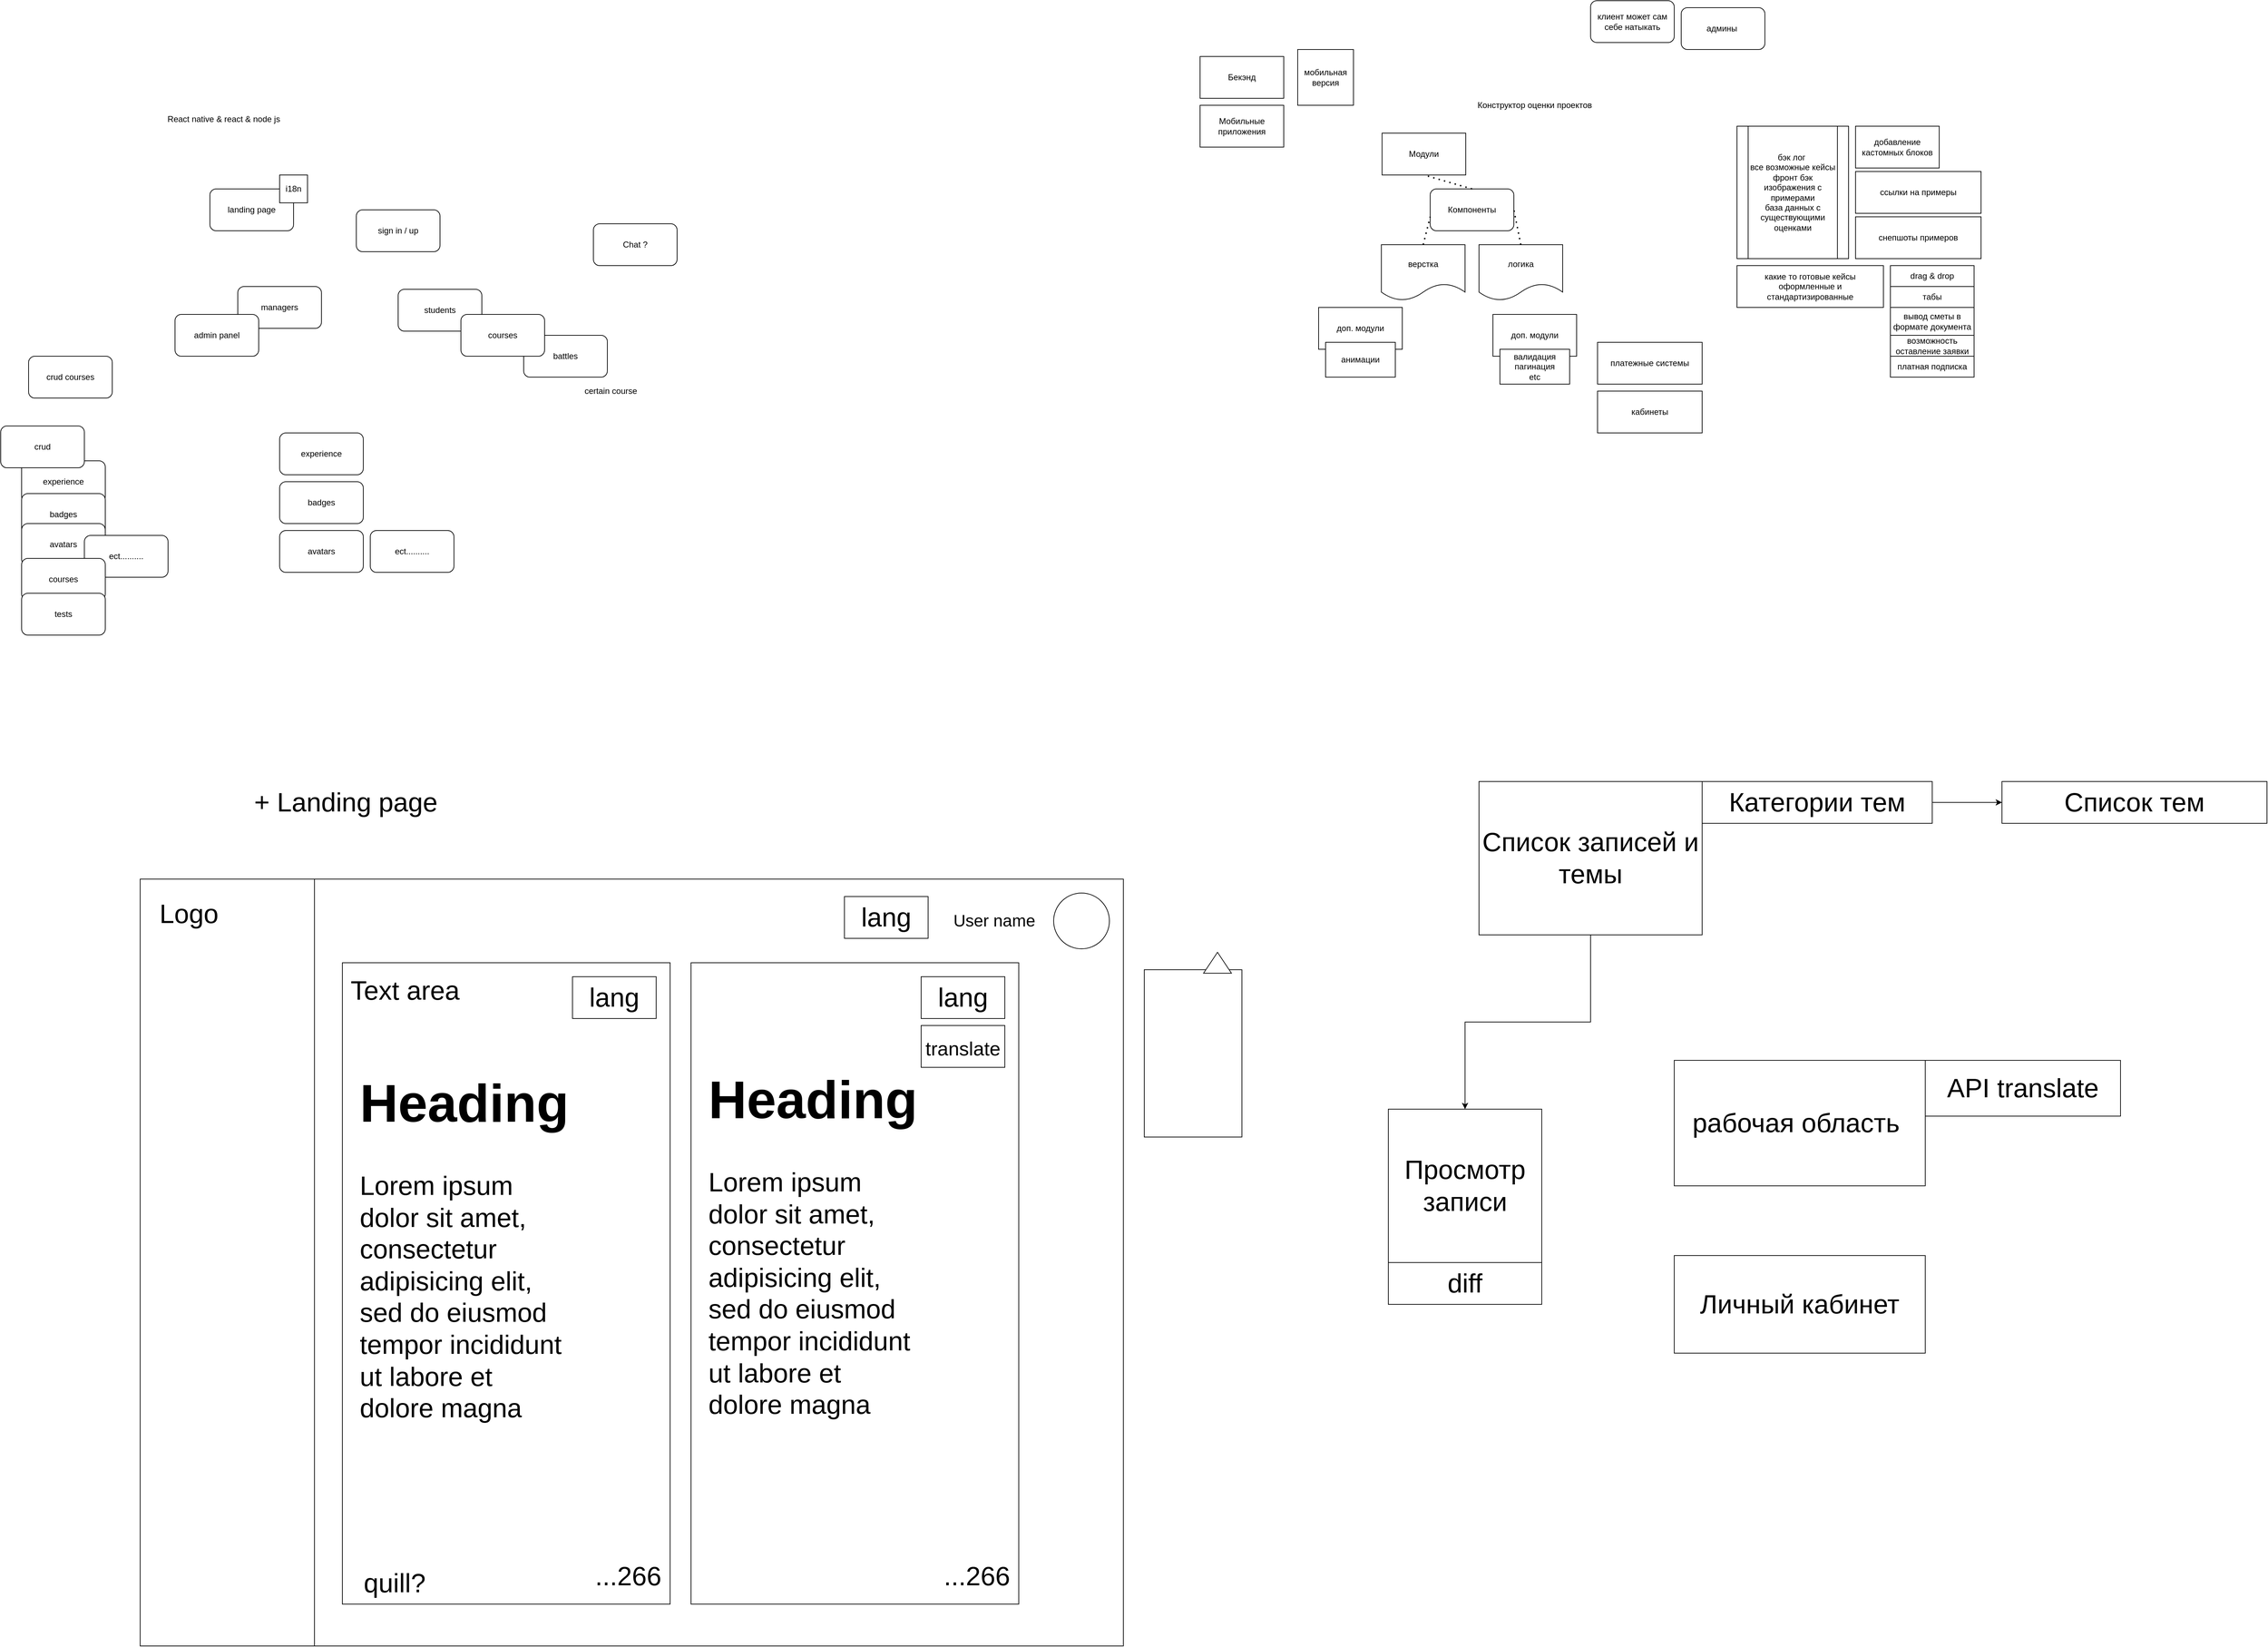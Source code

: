 <mxfile version="13.8.6" type="github">
  <diagram id="6a731a19-8d31-9384-78a2-239565b7b9f0" name="Page-1">
    <mxGraphModel dx="4074" dy="2203" grid="1" gridSize="10" guides="1" tooltips="1" connect="1" arrows="1" fold="1" page="1" pageScale="1" pageWidth="4681" pageHeight="3300" background="#ffffff" math="0" shadow="0">
      <root>
        <mxCell id="0" />
        <mxCell id="1" parent="0" />
        <mxCell id="jf6MFyAoFtC1wtGRMvgH-1779" value="sign in / up&lt;br&gt;" style="rounded=1;whiteSpace=wrap;html=1;" parent="1" vertex="1">
          <mxGeometry x="870" y="350" width="120" height="60" as="geometry" />
        </mxCell>
        <mxCell id="jf6MFyAoFtC1wtGRMvgH-1780" value="managers" style="rounded=1;whiteSpace=wrap;html=1;" parent="1" vertex="1">
          <mxGeometry x="700" y="460" width="120" height="60" as="geometry" />
        </mxCell>
        <mxCell id="jf6MFyAoFtC1wtGRMvgH-1781" value="students" style="rounded=1;whiteSpace=wrap;html=1;" parent="1" vertex="1">
          <mxGeometry x="930" y="464" width="120" height="60" as="geometry" />
        </mxCell>
        <mxCell id="jf6MFyAoFtC1wtGRMvgH-1782" value="admin panel&lt;br&gt;" style="rounded=1;whiteSpace=wrap;html=1;" parent="1" vertex="1">
          <mxGeometry x="610" y="500" width="120" height="60" as="geometry" />
        </mxCell>
        <mxCell id="jf6MFyAoFtC1wtGRMvgH-1783" value="battles" style="rounded=1;whiteSpace=wrap;html=1;" parent="1" vertex="1">
          <mxGeometry x="1110" y="530" width="120" height="60" as="geometry" />
        </mxCell>
        <mxCell id="jf6MFyAoFtC1wtGRMvgH-1784" value="courses" style="rounded=1;whiteSpace=wrap;html=1;" parent="1" vertex="1">
          <mxGeometry x="1020" y="500" width="120" height="60" as="geometry" />
        </mxCell>
        <mxCell id="jf6MFyAoFtC1wtGRMvgH-1785" value="certain course" style="text;html=1;strokeColor=none;fillColor=none;align=center;verticalAlign=middle;whiteSpace=wrap;rounded=0;" parent="1" vertex="1">
          <mxGeometry x="1180" y="600" width="110" height="20" as="geometry" />
        </mxCell>
        <mxCell id="jf6MFyAoFtC1wtGRMvgH-1786" value="experience" style="rounded=1;whiteSpace=wrap;html=1;" parent="1" vertex="1">
          <mxGeometry x="760" y="670" width="120" height="60" as="geometry" />
        </mxCell>
        <mxCell id="jf6MFyAoFtC1wtGRMvgH-1787" value="badges" style="rounded=1;whiteSpace=wrap;html=1;" parent="1" vertex="1">
          <mxGeometry x="760" y="740" width="120" height="60" as="geometry" />
        </mxCell>
        <mxCell id="jf6MFyAoFtC1wtGRMvgH-1788" value="avatars&lt;br&gt;" style="rounded=1;whiteSpace=wrap;html=1;" parent="1" vertex="1">
          <mxGeometry x="760" y="810" width="120" height="60" as="geometry" />
        </mxCell>
        <mxCell id="jf6MFyAoFtC1wtGRMvgH-1789" value="ect.........." style="rounded=1;whiteSpace=wrap;html=1;" parent="1" vertex="1">
          <mxGeometry x="890" y="810" width="120" height="60" as="geometry" />
        </mxCell>
        <mxCell id="jf6MFyAoFtC1wtGRMvgH-1790" value="landing page" style="rounded=1;whiteSpace=wrap;html=1;" parent="1" vertex="1">
          <mxGeometry x="660" y="320" width="120" height="60" as="geometry" />
        </mxCell>
        <mxCell id="jf6MFyAoFtC1wtGRMvgH-1791" value="i18n&lt;br&gt;" style="whiteSpace=wrap;html=1;aspect=fixed;" parent="1" vertex="1">
          <mxGeometry x="760" y="300" width="40" height="40" as="geometry" />
        </mxCell>
        <mxCell id="jf6MFyAoFtC1wtGRMvgH-1792" value="crud courses" style="rounded=1;whiteSpace=wrap;html=1;" parent="1" vertex="1">
          <mxGeometry x="400" y="560" width="120" height="60" as="geometry" />
        </mxCell>
        <mxCell id="jf6MFyAoFtC1wtGRMvgH-1794" value="experience" style="rounded=1;whiteSpace=wrap;html=1;" parent="1" vertex="1">
          <mxGeometry x="390" y="710" width="120" height="60" as="geometry" />
        </mxCell>
        <mxCell id="jf6MFyAoFtC1wtGRMvgH-1795" value="badges" style="rounded=1;whiteSpace=wrap;html=1;" parent="1" vertex="1">
          <mxGeometry x="390" y="757" width="120" height="60" as="geometry" />
        </mxCell>
        <mxCell id="jf6MFyAoFtC1wtGRMvgH-1796" value="avatars&lt;br&gt;" style="rounded=1;whiteSpace=wrap;html=1;" parent="1" vertex="1">
          <mxGeometry x="390" y="800" width="120" height="60" as="geometry" />
        </mxCell>
        <mxCell id="jf6MFyAoFtC1wtGRMvgH-1797" value="ect.........." style="rounded=1;whiteSpace=wrap;html=1;" parent="1" vertex="1">
          <mxGeometry x="480" y="817" width="120" height="60" as="geometry" />
        </mxCell>
        <mxCell id="jf6MFyAoFtC1wtGRMvgH-1793" value="crud" style="rounded=1;whiteSpace=wrap;html=1;" parent="1" vertex="1">
          <mxGeometry x="360" y="660" width="120" height="60" as="geometry" />
        </mxCell>
        <mxCell id="jf6MFyAoFtC1wtGRMvgH-1798" value="courses" style="rounded=1;whiteSpace=wrap;html=1;" parent="1" vertex="1">
          <mxGeometry x="390" y="850" width="120" height="60" as="geometry" />
        </mxCell>
        <mxCell id="jf6MFyAoFtC1wtGRMvgH-1799" value="tests" style="rounded=1;whiteSpace=wrap;html=1;" parent="1" vertex="1">
          <mxGeometry x="390" y="900" width="120" height="60" as="geometry" />
        </mxCell>
        <mxCell id="jf6MFyAoFtC1wtGRMvgH-1801" value="Chat ?" style="rounded=1;whiteSpace=wrap;html=1;" parent="1" vertex="1">
          <mxGeometry x="1210" y="370" width="120" height="60" as="geometry" />
        </mxCell>
        <mxCell id="jf6MFyAoFtC1wtGRMvgH-1802" value="React native &amp;amp; react &amp;amp; node js" style="text;html=1;strokeColor=none;fillColor=none;align=center;verticalAlign=middle;whiteSpace=wrap;rounded=0;" parent="1" vertex="1">
          <mxGeometry x="420" y="210" width="520" height="20" as="geometry" />
        </mxCell>
        <mxCell id="WpYxfZVgPixOf4zrMnOf-1" value="Конструктор оценки проектов" style="text;html=1;strokeColor=none;fillColor=none;align=center;verticalAlign=middle;whiteSpace=wrap;rounded=0;" parent="1" vertex="1">
          <mxGeometry x="2440" y="190" width="240" height="20" as="geometry" />
        </mxCell>
        <mxCell id="WpYxfZVgPixOf4zrMnOf-2" value="Модули&lt;br&gt;" style="rounded=0;whiteSpace=wrap;html=1;" parent="1" vertex="1">
          <mxGeometry x="2341" y="240" width="120" height="60" as="geometry" />
        </mxCell>
        <mxCell id="WpYxfZVgPixOf4zrMnOf-3" value="Компоненты" style="rounded=1;whiteSpace=wrap;html=1;" parent="1" vertex="1">
          <mxGeometry x="2410" y="320" width="120" height="60" as="geometry" />
        </mxCell>
        <mxCell id="WpYxfZVgPixOf4zrMnOf-5" value="верстка" style="shape=document;whiteSpace=wrap;html=1;boundedLbl=1;" parent="1" vertex="1">
          <mxGeometry x="2340" y="400" width="120" height="80" as="geometry" />
        </mxCell>
        <mxCell id="WpYxfZVgPixOf4zrMnOf-6" value="логика" style="shape=document;whiteSpace=wrap;html=1;boundedLbl=1;" parent="1" vertex="1">
          <mxGeometry x="2480" y="400" width="120" height="80" as="geometry" />
        </mxCell>
        <mxCell id="WpYxfZVgPixOf4zrMnOf-7" value="доп. модули" style="rounded=0;whiteSpace=wrap;html=1;" parent="1" vertex="1">
          <mxGeometry x="2500" y="500" width="120" height="60" as="geometry" />
        </mxCell>
        <mxCell id="WpYxfZVgPixOf4zrMnOf-8" value="валидация&lt;br&gt;пагинация&lt;br&gt;etc" style="rounded=0;whiteSpace=wrap;html=1;" parent="1" vertex="1">
          <mxGeometry x="2510" y="550" width="100" height="50" as="geometry" />
        </mxCell>
        <mxCell id="WpYxfZVgPixOf4zrMnOf-10" value="" style="endArrow=none;dashed=1;html=1;dashPattern=1 3;strokeWidth=2;entryX=0.5;entryY=1;entryDx=0;entryDy=0;exitX=0.5;exitY=0;exitDx=0;exitDy=0;" parent="1" source="WpYxfZVgPixOf4zrMnOf-3" target="WpYxfZVgPixOf4zrMnOf-2" edge="1">
          <mxGeometry width="50" height="50" relative="1" as="geometry">
            <mxPoint x="2500" y="500" as="sourcePoint" />
            <mxPoint x="2550" y="450" as="targetPoint" />
          </mxGeometry>
        </mxCell>
        <mxCell id="WpYxfZVgPixOf4zrMnOf-11" value="" style="endArrow=none;dashed=1;html=1;dashPattern=1 3;strokeWidth=2;exitX=0.5;exitY=0;exitDx=0;exitDy=0;" parent="1" source="WpYxfZVgPixOf4zrMnOf-5" edge="1">
          <mxGeometry width="50" height="50" relative="1" as="geometry">
            <mxPoint x="2360" y="410" as="sourcePoint" />
            <mxPoint x="2410" y="360" as="targetPoint" />
          </mxGeometry>
        </mxCell>
        <mxCell id="WpYxfZVgPixOf4zrMnOf-12" value="" style="endArrow=none;dashed=1;html=1;dashPattern=1 3;strokeWidth=2;entryX=1;entryY=0.5;entryDx=0;entryDy=0;exitX=0.5;exitY=0;exitDx=0;exitDy=0;" parent="1" source="WpYxfZVgPixOf4zrMnOf-6" target="WpYxfZVgPixOf4zrMnOf-3" edge="1">
          <mxGeometry width="50" height="50" relative="1" as="geometry">
            <mxPoint x="2530" y="400" as="sourcePoint" />
            <mxPoint x="2580" y="350" as="targetPoint" />
          </mxGeometry>
        </mxCell>
        <mxCell id="WpYxfZVgPixOf4zrMnOf-13" value="доп. модули" style="rounded=0;whiteSpace=wrap;html=1;" parent="1" vertex="1">
          <mxGeometry x="2250" y="490" width="120" height="60" as="geometry" />
        </mxCell>
        <mxCell id="WpYxfZVgPixOf4zrMnOf-14" value="анимации" style="rounded=0;whiteSpace=wrap;html=1;" parent="1" vertex="1">
          <mxGeometry x="2260" y="540" width="100" height="50" as="geometry" />
        </mxCell>
        <mxCell id="WpYxfZVgPixOf4zrMnOf-15" value="мобильная версия" style="whiteSpace=wrap;html=1;aspect=fixed;" parent="1" vertex="1">
          <mxGeometry x="2220" y="120" width="80" height="80" as="geometry" />
        </mxCell>
        <mxCell id="WpYxfZVgPixOf4zrMnOf-16" value="платежные системы" style="rounded=0;whiteSpace=wrap;html=1;" parent="1" vertex="1">
          <mxGeometry x="2650" y="540" width="150" height="60" as="geometry" />
        </mxCell>
        <mxCell id="WpYxfZVgPixOf4zrMnOf-17" value="кабинеты" style="rounded=0;whiteSpace=wrap;html=1;" parent="1" vertex="1">
          <mxGeometry x="2650" y="610" width="150" height="60" as="geometry" />
        </mxCell>
        <mxCell id="WpYxfZVgPixOf4zrMnOf-18" value="бэк лог&amp;nbsp;&lt;br&gt;все возможные кейсы&lt;br&gt;фронт бэк&lt;br&gt;изображения с примерами&lt;br&gt;база данных с существующими оценками" style="shape=process;whiteSpace=wrap;html=1;backgroundOutline=1;" parent="1" vertex="1">
          <mxGeometry x="2850" y="230" width="160" height="190" as="geometry" />
        </mxCell>
        <mxCell id="WpYxfZVgPixOf4zrMnOf-19" value="добавление кастомных блоков" style="rounded=0;whiteSpace=wrap;html=1;" parent="1" vertex="1">
          <mxGeometry x="3020" y="230" width="120" height="60" as="geometry" />
        </mxCell>
        <mxCell id="WpYxfZVgPixOf4zrMnOf-20" value="ссылки на примеры" style="rounded=0;whiteSpace=wrap;html=1;" parent="1" vertex="1">
          <mxGeometry x="3020" y="295" width="180" height="60" as="geometry" />
        </mxCell>
        <mxCell id="WpYxfZVgPixOf4zrMnOf-21" value="снепшоты примеров" style="rounded=0;whiteSpace=wrap;html=1;" parent="1" vertex="1">
          <mxGeometry x="3020" y="360" width="180" height="60" as="geometry" />
        </mxCell>
        <mxCell id="WpYxfZVgPixOf4zrMnOf-22" value="какие то готовые кейсы оформленные и стандартизированные" style="rounded=0;whiteSpace=wrap;html=1;" parent="1" vertex="1">
          <mxGeometry x="2850" y="430" width="210" height="60" as="geometry" />
        </mxCell>
        <mxCell id="WpYxfZVgPixOf4zrMnOf-23" value="клиент может сам себе натыкать" style="rounded=1;whiteSpace=wrap;html=1;" parent="1" vertex="1">
          <mxGeometry x="2640" y="50" width="120" height="60" as="geometry" />
        </mxCell>
        <mxCell id="WpYxfZVgPixOf4zrMnOf-24" value="админы&amp;nbsp;" style="rounded=1;whiteSpace=wrap;html=1;" parent="1" vertex="1">
          <mxGeometry x="2770" y="60" width="120" height="60" as="geometry" />
        </mxCell>
        <mxCell id="WpYxfZVgPixOf4zrMnOf-25" value="drag &amp;amp; drop" style="rounded=0;whiteSpace=wrap;html=1;" parent="1" vertex="1">
          <mxGeometry x="3070" y="430" width="120" height="30" as="geometry" />
        </mxCell>
        <mxCell id="WpYxfZVgPixOf4zrMnOf-26" value="табы" style="rounded=0;whiteSpace=wrap;html=1;" parent="1" vertex="1">
          <mxGeometry x="3070" y="460" width="120" height="30" as="geometry" />
        </mxCell>
        <mxCell id="WpYxfZVgPixOf4zrMnOf-29" value="вывод сметы в формате документа&lt;br&gt;" style="rounded=0;whiteSpace=wrap;html=1;" parent="1" vertex="1">
          <mxGeometry x="3070" y="490" width="120" height="40" as="geometry" />
        </mxCell>
        <mxCell id="WpYxfZVgPixOf4zrMnOf-30" value="возможность оставление заявки" style="rounded=0;whiteSpace=wrap;html=1;" parent="1" vertex="1">
          <mxGeometry x="3070" y="530" width="120" height="30" as="geometry" />
        </mxCell>
        <mxCell id="WpYxfZVgPixOf4zrMnOf-31" value="платная подписка" style="rounded=0;whiteSpace=wrap;html=1;" parent="1" vertex="1">
          <mxGeometry x="3070" y="560" width="120" height="30" as="geometry" />
        </mxCell>
        <mxCell id="WpYxfZVgPixOf4zrMnOf-32" value="Бекэнд" style="rounded=0;whiteSpace=wrap;html=1;" parent="1" vertex="1">
          <mxGeometry x="2080" y="130" width="120" height="60" as="geometry" />
        </mxCell>
        <mxCell id="WpYxfZVgPixOf4zrMnOf-33" value="Мобильные приложения" style="rounded=0;whiteSpace=wrap;html=1;" parent="1" vertex="1">
          <mxGeometry x="2080" y="200" width="120" height="60" as="geometry" />
        </mxCell>
        <mxCell id="rzb7qr46lppCU6PiXd_A-2" value="" style="rounded=0;whiteSpace=wrap;html=1;" vertex="1" parent="1">
          <mxGeometry x="560" y="1310" width="1410" height="1100" as="geometry" />
        </mxCell>
        <mxCell id="rzb7qr46lppCU6PiXd_A-3" value="" style="rounded=0;whiteSpace=wrap;html=1;" vertex="1" parent="1">
          <mxGeometry x="560" y="1310" width="250" height="1100" as="geometry" />
        </mxCell>
        <mxCell id="rzb7qr46lppCU6PiXd_A-5" value="" style="ellipse;whiteSpace=wrap;html=1;aspect=fixed;" vertex="1" parent="1">
          <mxGeometry x="1870" y="1330" width="80" height="80" as="geometry" />
        </mxCell>
        <mxCell id="rzb7qr46lppCU6PiXd_A-6" value="&lt;font style=&quot;font-size: 24px&quot;&gt;User name&lt;/font&gt;" style="text;html=1;strokeColor=none;fillColor=none;align=center;verticalAlign=middle;whiteSpace=wrap;rounded=0;" vertex="1" parent="1">
          <mxGeometry x="1710" y="1345" width="150" height="50" as="geometry" />
        </mxCell>
        <mxCell id="rzb7qr46lppCU6PiXd_A-7" value="" style="rounded=0;whiteSpace=wrap;html=1;" vertex="1" parent="1">
          <mxGeometry x="2000" y="1440" width="140" height="240" as="geometry" />
        </mxCell>
        <mxCell id="rzb7qr46lppCU6PiXd_A-8" value="" style="triangle;whiteSpace=wrap;html=1;rotation=-90;" vertex="1" parent="1">
          <mxGeometry x="2090" y="1410" width="30" height="40" as="geometry" />
        </mxCell>
        <mxCell id="rzb7qr46lppCU6PiXd_A-9" value="" style="rounded=0;whiteSpace=wrap;html=1;" vertex="1" parent="1">
          <mxGeometry x="850" y="1430" width="470" height="920" as="geometry" />
        </mxCell>
        <mxCell id="rzb7qr46lppCU6PiXd_A-10" value="Text area" style="text;html=1;strokeColor=none;fillColor=none;align=center;verticalAlign=middle;whiteSpace=wrap;rounded=0;fontSize=38;" vertex="1" parent="1">
          <mxGeometry x="820" y="1395" width="240" height="150" as="geometry" />
        </mxCell>
        <mxCell id="rzb7qr46lppCU6PiXd_A-11" value="quill?" style="text;html=1;strokeColor=none;fillColor=none;align=center;verticalAlign=middle;whiteSpace=wrap;rounded=0;fontSize=38;" vertex="1" parent="1">
          <mxGeometry x="800" y="2260" width="250" height="120" as="geometry" />
        </mxCell>
        <mxCell id="rzb7qr46lppCU6PiXd_A-12" value="Logo" style="text;html=1;strokeColor=none;fillColor=none;align=center;verticalAlign=middle;whiteSpace=wrap;rounded=0;fontSize=38;" vertex="1" parent="1">
          <mxGeometry x="560" y="1310" width="140" height="100" as="geometry" />
        </mxCell>
        <mxCell id="rzb7qr46lppCU6PiXd_A-13" value="...266" style="text;html=1;strokeColor=none;fillColor=none;align=center;verticalAlign=middle;whiteSpace=wrap;rounded=0;fontSize=38;" vertex="1" parent="1">
          <mxGeometry x="1240" y="2300" width="40" height="20" as="geometry" />
        </mxCell>
        <mxCell id="rzb7qr46lppCU6PiXd_A-14" value="+ Landing page" style="text;html=1;strokeColor=none;fillColor=none;align=center;verticalAlign=middle;whiteSpace=wrap;rounded=0;fontSize=38;" vertex="1" parent="1">
          <mxGeometry x="650" y="1190" width="410" height="20" as="geometry" />
        </mxCell>
        <mxCell id="rzb7qr46lppCU6PiXd_A-15" value="рабочая область&amp;nbsp;" style="rounded=0;whiteSpace=wrap;html=1;fontSize=38;" vertex="1" parent="1">
          <mxGeometry x="2760" y="1570" width="360" height="180" as="geometry" />
        </mxCell>
        <mxCell id="rzb7qr46lppCU6PiXd_A-21" value="" style="edgeStyle=orthogonalEdgeStyle;rounded=0;orthogonalLoop=1;jettySize=auto;html=1;fontSize=38;entryX=0.5;entryY=0;entryDx=0;entryDy=0;" edge="1" parent="1" source="rzb7qr46lppCU6PiXd_A-17" target="rzb7qr46lppCU6PiXd_A-18">
          <mxGeometry relative="1" as="geometry">
            <mxPoint x="2640.0" y="1470" as="targetPoint" />
          </mxGeometry>
        </mxCell>
        <mxCell id="rzb7qr46lppCU6PiXd_A-17" value="Список записей и темы" style="rounded=0;whiteSpace=wrap;html=1;fontSize=38;" vertex="1" parent="1">
          <mxGeometry x="2480" y="1170" width="320" height="220" as="geometry" />
        </mxCell>
        <mxCell id="rzb7qr46lppCU6PiXd_A-18" value="Просмотр записи" style="whiteSpace=wrap;html=1;aspect=fixed;fontSize=38;" vertex="1" parent="1">
          <mxGeometry x="2350" y="1640" width="220" height="220" as="geometry" />
        </mxCell>
        <mxCell id="rzb7qr46lppCU6PiXd_A-19" value="diff" style="rounded=0;whiteSpace=wrap;html=1;fontSize=38;" vertex="1" parent="1">
          <mxGeometry x="2350" y="1860" width="220" height="60" as="geometry" />
        </mxCell>
        <mxCell id="rzb7qr46lppCU6PiXd_A-22" value="lang" style="rounded=0;whiteSpace=wrap;html=1;fontSize=38;" vertex="1" parent="1">
          <mxGeometry x="1570" y="1335" width="120" height="60" as="geometry" />
        </mxCell>
        <mxCell id="rzb7qr46lppCU6PiXd_A-23" value="lang" style="rounded=0;whiteSpace=wrap;html=1;fontSize=38;" vertex="1" parent="1">
          <mxGeometry x="1180" y="1450" width="120" height="60" as="geometry" />
        </mxCell>
        <mxCell id="rzb7qr46lppCU6PiXd_A-24" value="" style="rounded=0;whiteSpace=wrap;html=1;" vertex="1" parent="1">
          <mxGeometry x="1350" y="1430" width="470" height="920" as="geometry" />
        </mxCell>
        <mxCell id="rzb7qr46lppCU6PiXd_A-25" value="...266" style="text;html=1;strokeColor=none;fillColor=none;align=center;verticalAlign=middle;whiteSpace=wrap;rounded=0;fontSize=38;" vertex="1" parent="1">
          <mxGeometry x="1740" y="2300" width="40" height="20" as="geometry" />
        </mxCell>
        <mxCell id="rzb7qr46lppCU6PiXd_A-26" value="lang" style="rounded=0;whiteSpace=wrap;html=1;fontSize=38;" vertex="1" parent="1">
          <mxGeometry x="1680" y="1450" width="120" height="60" as="geometry" />
        </mxCell>
        <mxCell id="rzb7qr46lppCU6PiXd_A-27" value="&lt;h1&gt;Heading&lt;/h1&gt;&lt;p&gt;Lorem ipsum dolor sit amet, consectetur adipisicing elit, sed do eiusmod tempor incididunt ut labore et dolore magna aliqua.&lt;/p&gt;" style="text;html=1;strokeColor=none;fillColor=none;spacing=5;spacingTop=-20;whiteSpace=wrap;overflow=hidden;rounded=0;fontSize=38;" vertex="1" parent="1">
          <mxGeometry x="1370" y="1540" width="310" height="550" as="geometry" />
        </mxCell>
        <mxCell id="rzb7qr46lppCU6PiXd_A-28" value="&lt;h1&gt;Heading&lt;/h1&gt;&lt;p&gt;Lorem ipsum dolor sit amet, consectetur adipisicing elit, sed do eiusmod tempor incididunt ut labore et dolore magna aliqua.&lt;/p&gt;" style="text;html=1;strokeColor=none;fillColor=none;spacing=5;spacingTop=-20;whiteSpace=wrap;overflow=hidden;rounded=0;fontSize=38;" vertex="1" parent="1">
          <mxGeometry x="870" y="1545" width="310" height="550" as="geometry" />
        </mxCell>
        <mxCell id="rzb7qr46lppCU6PiXd_A-29" value="&lt;font style=&quot;font-size: 28px&quot;&gt;translate&lt;/font&gt;" style="rounded=0;whiteSpace=wrap;html=1;fontSize=38;" vertex="1" parent="1">
          <mxGeometry x="1680" y="1520" width="120" height="60" as="geometry" />
        </mxCell>
        <mxCell id="rzb7qr46lppCU6PiXd_A-30" value="API translate" style="rounded=0;whiteSpace=wrap;html=1;fontSize=38;" vertex="1" parent="1">
          <mxGeometry x="3120" y="1570" width="280" height="80" as="geometry" />
        </mxCell>
        <mxCell id="rzb7qr46lppCU6PiXd_A-32" value="Список тем" style="rounded=0;whiteSpace=wrap;html=1;fontSize=38;" vertex="1" parent="1">
          <mxGeometry x="3230" y="1170" width="380" height="60" as="geometry" />
        </mxCell>
        <mxCell id="rzb7qr46lppCU6PiXd_A-33" value="Категории тем" style="rounded=0;whiteSpace=wrap;html=1;fontSize=38;" vertex="1" parent="1">
          <mxGeometry x="2800" y="1170" width="330" height="60" as="geometry" />
        </mxCell>
        <mxCell id="rzb7qr46lppCU6PiXd_A-34" value="" style="endArrow=classic;html=1;fontSize=38;entryX=0;entryY=0.5;entryDx=0;entryDy=0;" edge="1" parent="1" source="rzb7qr46lppCU6PiXd_A-33" target="rzb7qr46lppCU6PiXd_A-32">
          <mxGeometry width="50" height="50" relative="1" as="geometry">
            <mxPoint x="3130" y="1250" as="sourcePoint" />
            <mxPoint x="3200.711" y="1200" as="targetPoint" />
          </mxGeometry>
        </mxCell>
        <mxCell id="rzb7qr46lppCU6PiXd_A-35" value="Личный кабинет" style="rounded=0;whiteSpace=wrap;html=1;fontSize=38;" vertex="1" parent="1">
          <mxGeometry x="2760" y="1850" width="360" height="140" as="geometry" />
        </mxCell>
      </root>
    </mxGraphModel>
  </diagram>
</mxfile>
